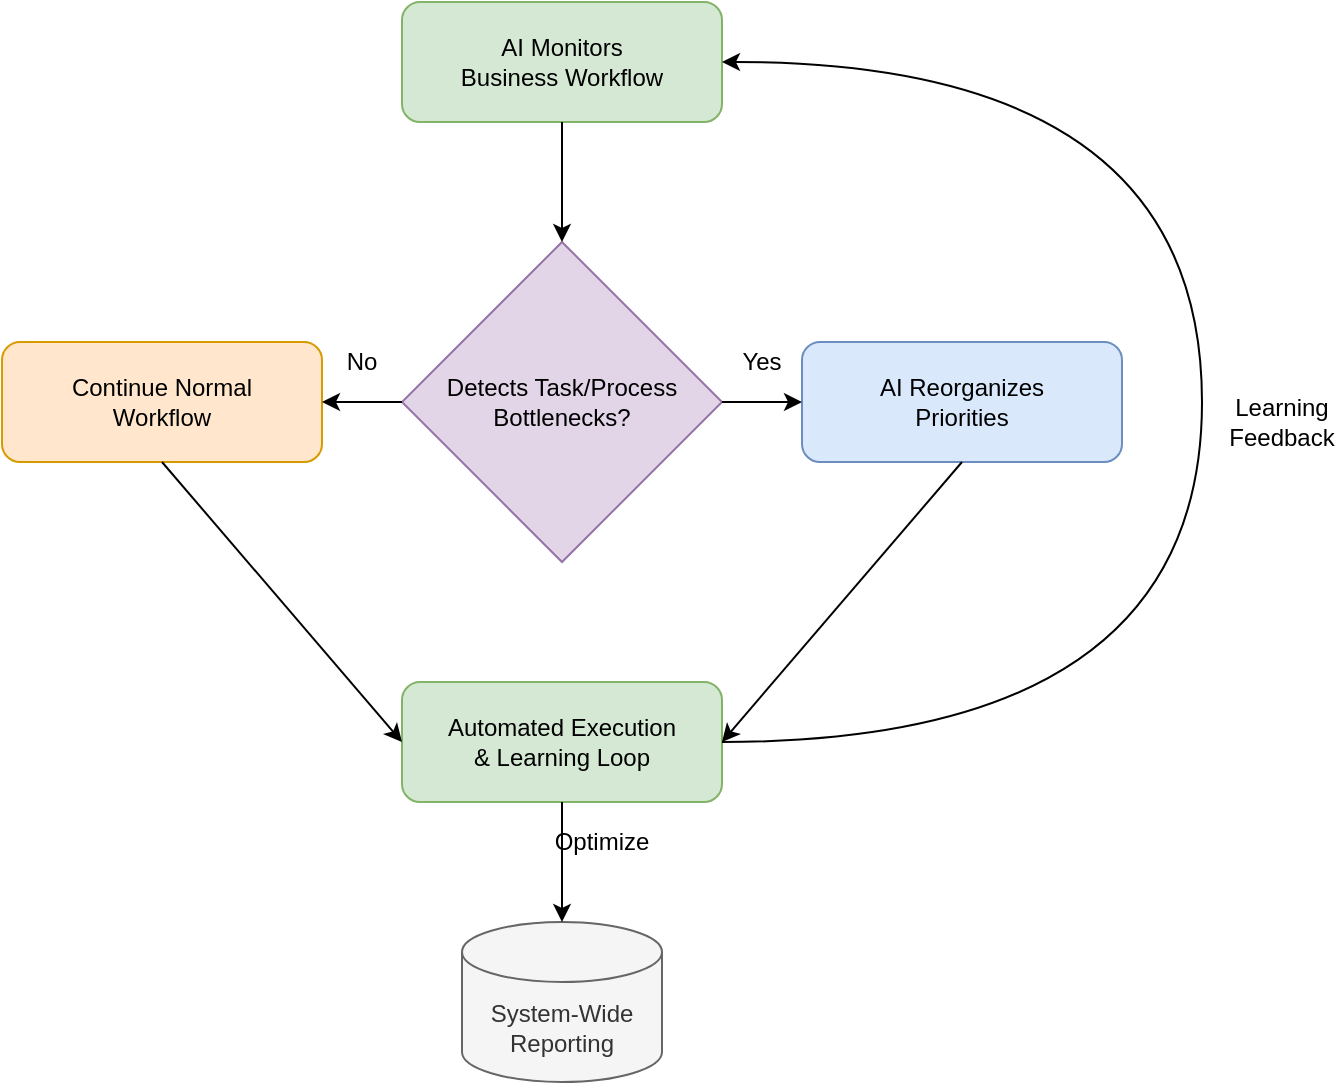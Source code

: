 <?xml version="1.0" encoding="UTF-8"?>
<mxfile>
    <diagram id="ai-automation-flow" name="AI Automation Flow">
        <mxGraphModel dx="1422" dy="791" grid="1" gridSize="10" guides="1" tooltips="1" connect="1" arrows="1" fold="1" page="1" pageScale="1" pageWidth="1100" pageHeight="850" math="0" shadow="0">
            <root>
                <mxCell id="0"/>
                <mxCell id="1" parent="0"/>
                <!-- Start: AI Monitoring -->
                <mxCell id="2" value="AI Monitors&#xa;Business Workflow" style="rounded=1;whiteSpace=wrap;html=1;fillColor=#d5e8d4;strokeColor=#82b366;" vertex="1" parent="1">
                    <mxGeometry x="400" y="40" width="160" height="60" as="geometry"/>
                </mxCell>
                <!-- Decision: Bottlenecks -->
                <mxCell id="3" value="Detects Task/Process&#xa;Bottlenecks?" style="rhombus;whiteSpace=wrap;html=1;fillColor=#e1d5e7;strokeColor=#9673a6;" vertex="1" parent="1">
                    <mxGeometry x="400" y="160" width="160" height="160" as="geometry"/>
                </mxCell>
                <!-- AI Reorganization -->
                <mxCell id="4" value="AI Reorganizes&#xa;Priorities" style="rounded=1;whiteSpace=wrap;html=1;fillColor=#dae8fc;strokeColor=#6c8ebf;" vertex="1" parent="1">
                    <mxGeometry x="600" y="210" width="160" height="60" as="geometry"/>
                </mxCell>
                <!-- Normal Flow -->
                <mxCell id="5" value="Continue Normal&#xa;Workflow" style="rounded=1;whiteSpace=wrap;html=1;fillColor=#ffe6cc;strokeColor=#d79b00;" vertex="1" parent="1">
                    <mxGeometry x="200" y="210" width="160" height="60" as="geometry"/>
                </mxCell>
                <!-- Execution & Learning -->
                <mxCell id="6" value="Automated Execution&#xa;&amp; Learning Loop" style="rounded=1;whiteSpace=wrap;html=1;fillColor=#d5e8d4;strokeColor=#82b366;" vertex="1" parent="1">
                    <mxGeometry x="400" y="380" width="160" height="60" as="geometry"/>
                </mxCell>
                <!-- System Reporting -->
                <mxCell id="7" value="System-Wide&#xa;Reporting" style="shape=cylinder3;whiteSpace=wrap;html=1;boundedLbl=1;size=15;fillColor=#f5f5f5;strokeColor=#666666;fontColor=#333333;" vertex="1" parent="1">
                    <mxGeometry x="430" y="500" width="100" height="80" as="geometry"/>
                </mxCell>
                <!-- Learning Feedback Loop -->
                <mxCell id="8" value="" style="curved=1;endArrow=classic;html=1;exitX=1;exitY=0.5;exitDx=0;exitDy=0;entryX=1;entryY=0.5;entryDx=0;entryDy=0;" edge="1" parent="1" source="6" target="2">
                    <mxGeometry width="50" height="50" relative="1" as="geometry">
                        <Array as="points">
                            <mxPoint x="800" y="410"/>
                            <mxPoint x="800" y="70"/>
                        </Array>
                    </mxGeometry>
                </mxCell>
                <!-- Connections -->
                <mxCell id="9" value="" style="endArrow=classic;html=1;exitX=0.5;exitY=1;exitDx=0;exitDy=0;entryX=0.5;entryY=0;entryDx=0;entryDy=0;" edge="1" parent="1" source="2" target="3">
                    <mxGeometry width="50" height="50" relative="1" as="geometry"/>
                </mxCell>
                <mxCell id="10" value="" style="endArrow=classic;html=1;exitX=1;exitY=0.5;exitDx=0;exitDy=0;entryX=0;entryY=0.5;entryDx=0;entryDy=0;" edge="1" parent="1" source="3" target="4">
                    <mxGeometry width="50" height="50" relative="1" as="geometry"/>
                </mxCell>
                <mxCell id="11" value="" style="endArrow=classic;html=1;exitX=0;exitY=0.5;exitDx=0;exitDy=0;entryX=1;entryY=0.5;entryDx=0;entryDy=0;" edge="1" parent="1" source="3" target="5">
                    <mxGeometry width="50" height="50" relative="1" as="geometry"/>
                </mxCell>
                <mxCell id="12" value="" style="endArrow=classic;html=1;exitX=0.5;exitY=1;exitDx=0;exitDy=0;entryX=0;entryY=0.5;entryDx=0;entryDy=0;" edge="1" parent="1" source="5" target="6">
                    <mxGeometry width="50" height="50" relative="1" as="geometry"/>
                </mxCell>
                <mxCell id="13" value="" style="endArrow=classic;html=1;exitX=0.5;exitY=1;exitDx=0;exitDy=0;entryX=1;entryY=0.5;entryDx=0;entryDy=0;" edge="1" parent="1" source="4" target="6">
                    <mxGeometry width="50" height="50" relative="1" as="geometry"/>
                </mxCell>
                <mxCell id="14" value="" style="endArrow=classic;html=1;exitX=0.5;exitY=1;exitDx=0;exitDy=0;entryX=0.5;entryY=0;entryDx=0;entryDy=0;" edge="1" parent="1" source="6" target="7">
                    <mxGeometry width="50" height="50" relative="1" as="geometry"/>
                </mxCell>
                <!-- Flow Labels -->
                <mxCell id="15" value="Yes" style="text;html=1;strokeColor=none;fillColor=none;align=center;verticalAlign=middle;whiteSpace=wrap;rounded=0;" vertex="1" parent="1">
                    <mxGeometry x="560" y="210" width="40" height="20" as="geometry"/>
                </mxCell>
                <mxCell id="16" value="No" style="text;html=1;strokeColor=none;fillColor=none;align=center;verticalAlign=middle;whiteSpace=wrap;rounded=0;" vertex="1" parent="1">
                    <mxGeometry x="360" y="210" width="40" height="20" as="geometry"/>
                </mxCell>
                <mxCell id="17" value="Learning&#xa;Feedback" style="text;html=1;strokeColor=none;fillColor=none;align=center;verticalAlign=middle;whiteSpace=wrap;rounded=0;" vertex="1" parent="1">
                    <mxGeometry x="810" y="230" width="60" height="40" as="geometry"/>
                </mxCell>
                <mxCell id="18" value="Optimize" style="text;html=1;strokeColor=none;fillColor=none;align=center;verticalAlign=middle;whiteSpace=wrap;rounded=0;" vertex="1" parent="1">
                    <mxGeometry x="480" y="450" width="40" height="20" as="geometry"/>
                </mxCell>
            </root>
        </mxGraphModel>
    </diagram>
</mxfile> 